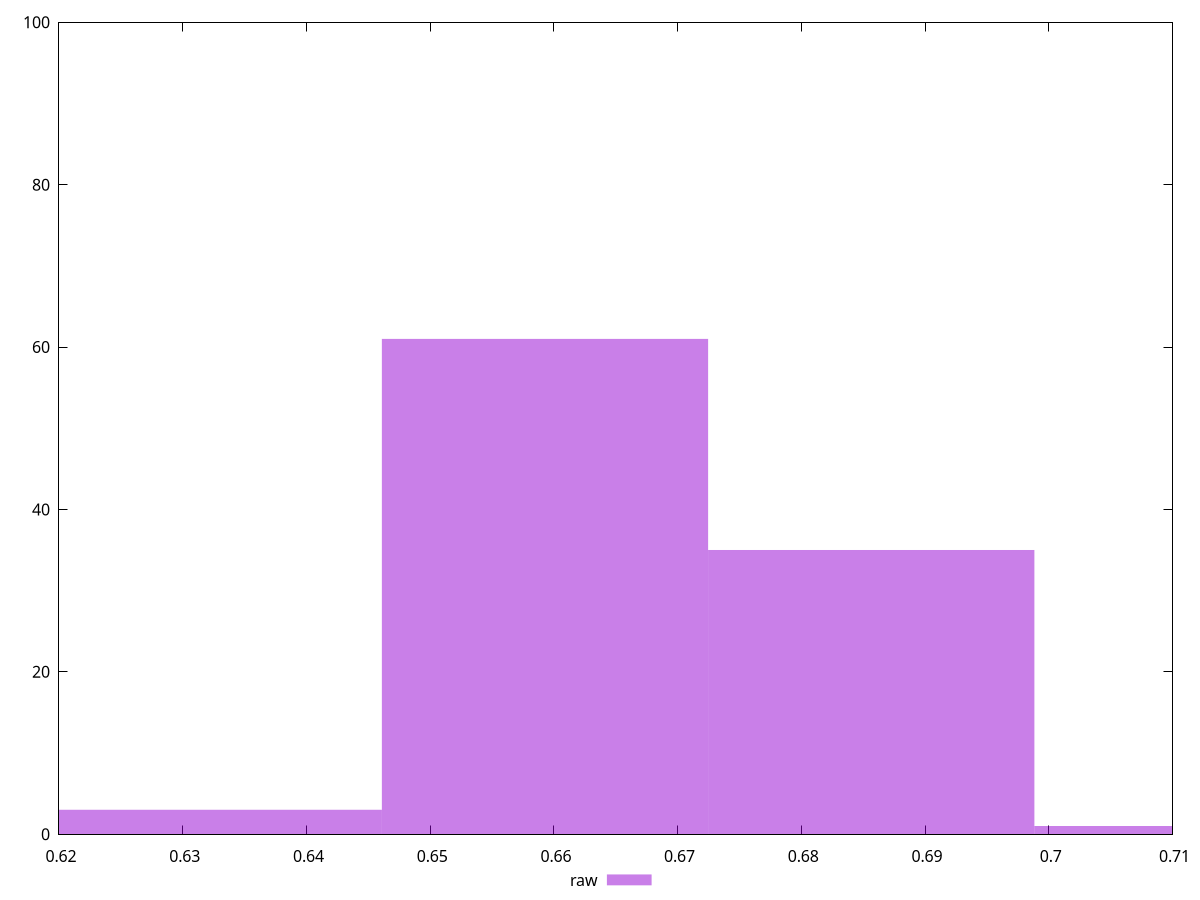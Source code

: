 reset

$raw <<EOF
0.6856515812599436 35
0.6592803665960997 61
0.6329091519322557 3
0.7120227959237877 1
EOF

set key outside below
set boxwidth 0.026371214663843987
set xrange [0.62:0.71]
set yrange [0:100]
set trange [0:100]
set style fill transparent solid 0.5 noborder
set terminal svg size 640, 490 enhanced background rgb 'white'
set output "report_00025_2021-02-22T21:38:55.199Z/meta/score/samples/pages+cached+noadtech/raw/histogram.svg"

plot $raw title "raw" with boxes

reset

